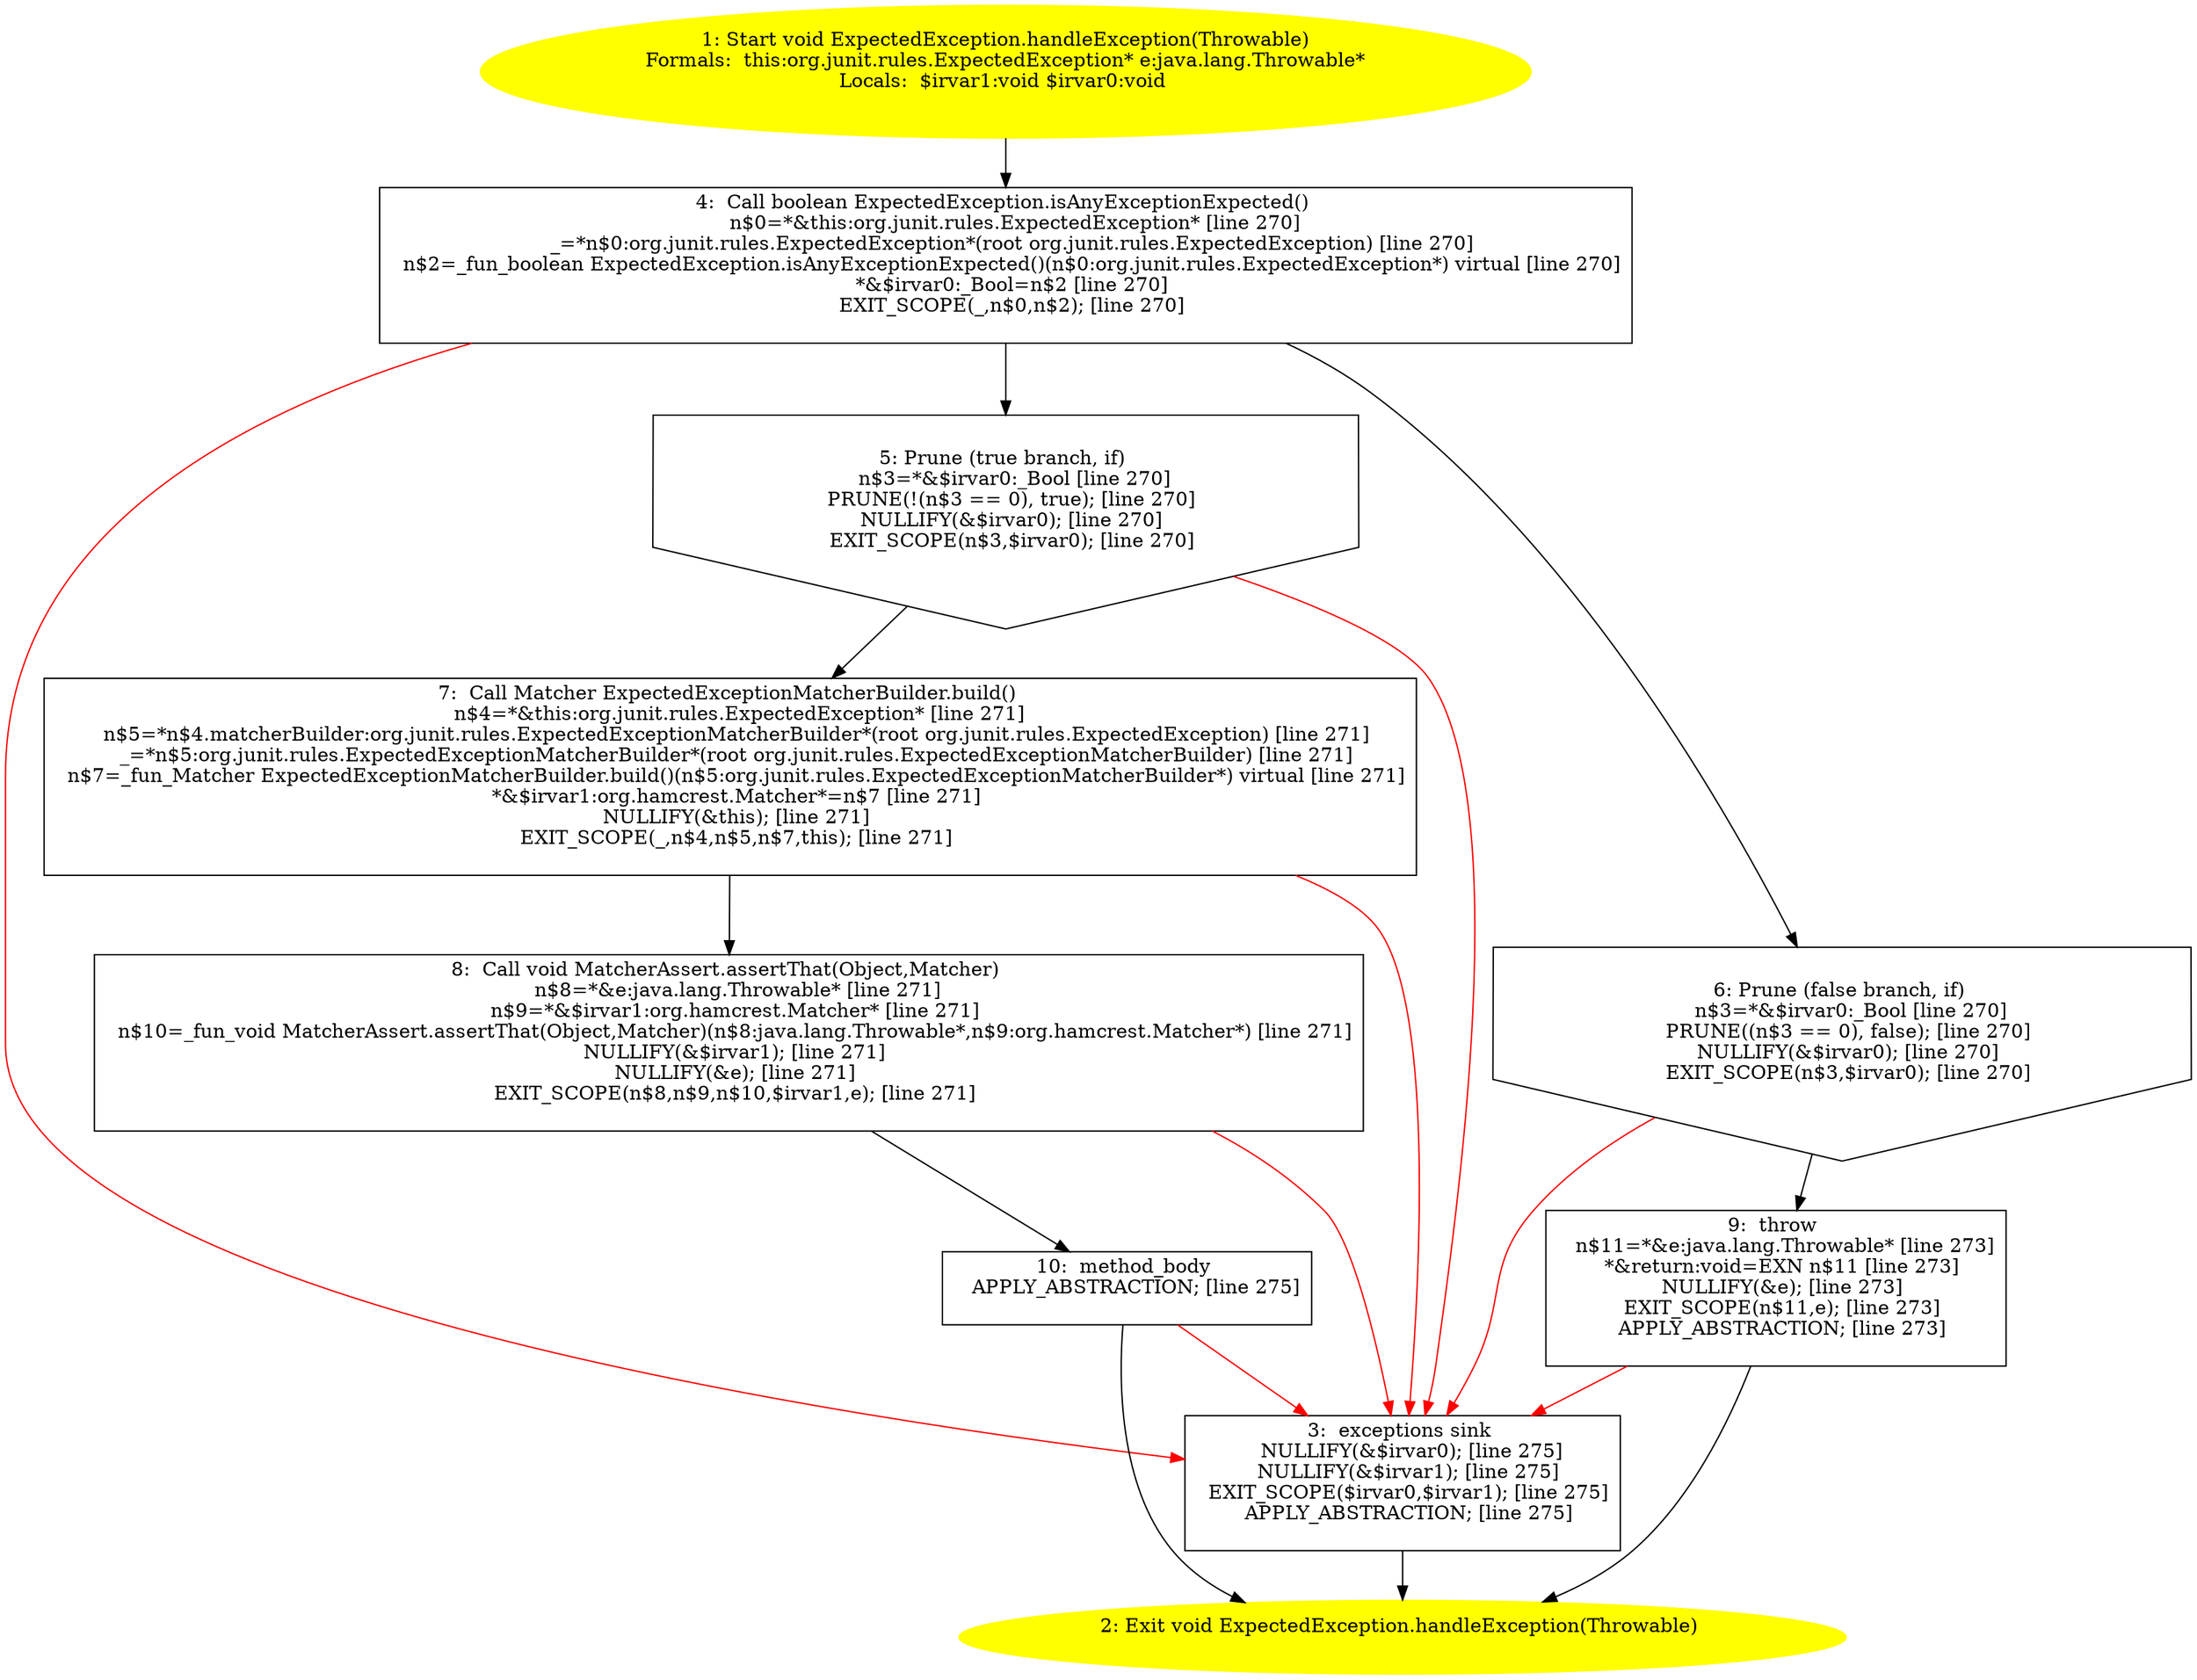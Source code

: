/* @generated */
digraph cfg {
"org.junit.rules.ExpectedException.handleException(java.lang.Throwable):void.a938212e375e58aedd46582e7874db91_1" [label="1: Start void ExpectedException.handleException(Throwable)\nFormals:  this:org.junit.rules.ExpectedException* e:java.lang.Throwable*\nLocals:  $irvar1:void $irvar0:void \n  " color=yellow style=filled]
	

	 "org.junit.rules.ExpectedException.handleException(java.lang.Throwable):void.a938212e375e58aedd46582e7874db91_1" -> "org.junit.rules.ExpectedException.handleException(java.lang.Throwable):void.a938212e375e58aedd46582e7874db91_4" ;
"org.junit.rules.ExpectedException.handleException(java.lang.Throwable):void.a938212e375e58aedd46582e7874db91_2" [label="2: Exit void ExpectedException.handleException(Throwable) \n  " color=yellow style=filled]
	

"org.junit.rules.ExpectedException.handleException(java.lang.Throwable):void.a938212e375e58aedd46582e7874db91_3" [label="3:  exceptions sink \n   NULLIFY(&$irvar0); [line 275]\n  NULLIFY(&$irvar1); [line 275]\n  EXIT_SCOPE($irvar0,$irvar1); [line 275]\n  APPLY_ABSTRACTION; [line 275]\n " shape="box"]
	

	 "org.junit.rules.ExpectedException.handleException(java.lang.Throwable):void.a938212e375e58aedd46582e7874db91_3" -> "org.junit.rules.ExpectedException.handleException(java.lang.Throwable):void.a938212e375e58aedd46582e7874db91_2" ;
"org.junit.rules.ExpectedException.handleException(java.lang.Throwable):void.a938212e375e58aedd46582e7874db91_4" [label="4:  Call boolean ExpectedException.isAnyExceptionExpected() \n   n$0=*&this:org.junit.rules.ExpectedException* [line 270]\n  _=*n$0:org.junit.rules.ExpectedException*(root org.junit.rules.ExpectedException) [line 270]\n  n$2=_fun_boolean ExpectedException.isAnyExceptionExpected()(n$0:org.junit.rules.ExpectedException*) virtual [line 270]\n  *&$irvar0:_Bool=n$2 [line 270]\n  EXIT_SCOPE(_,n$0,n$2); [line 270]\n " shape="box"]
	

	 "org.junit.rules.ExpectedException.handleException(java.lang.Throwable):void.a938212e375e58aedd46582e7874db91_4" -> "org.junit.rules.ExpectedException.handleException(java.lang.Throwable):void.a938212e375e58aedd46582e7874db91_5" ;
	 "org.junit.rules.ExpectedException.handleException(java.lang.Throwable):void.a938212e375e58aedd46582e7874db91_4" -> "org.junit.rules.ExpectedException.handleException(java.lang.Throwable):void.a938212e375e58aedd46582e7874db91_6" ;
	 "org.junit.rules.ExpectedException.handleException(java.lang.Throwable):void.a938212e375e58aedd46582e7874db91_4" -> "org.junit.rules.ExpectedException.handleException(java.lang.Throwable):void.a938212e375e58aedd46582e7874db91_3" [color="red" ];
"org.junit.rules.ExpectedException.handleException(java.lang.Throwable):void.a938212e375e58aedd46582e7874db91_5" [label="5: Prune (true branch, if) \n   n$3=*&$irvar0:_Bool [line 270]\n  PRUNE(!(n$3 == 0), true); [line 270]\n  NULLIFY(&$irvar0); [line 270]\n  EXIT_SCOPE(n$3,$irvar0); [line 270]\n " shape="invhouse"]
	

	 "org.junit.rules.ExpectedException.handleException(java.lang.Throwable):void.a938212e375e58aedd46582e7874db91_5" -> "org.junit.rules.ExpectedException.handleException(java.lang.Throwable):void.a938212e375e58aedd46582e7874db91_7" ;
	 "org.junit.rules.ExpectedException.handleException(java.lang.Throwable):void.a938212e375e58aedd46582e7874db91_5" -> "org.junit.rules.ExpectedException.handleException(java.lang.Throwable):void.a938212e375e58aedd46582e7874db91_3" [color="red" ];
"org.junit.rules.ExpectedException.handleException(java.lang.Throwable):void.a938212e375e58aedd46582e7874db91_6" [label="6: Prune (false branch, if) \n   n$3=*&$irvar0:_Bool [line 270]\n  PRUNE((n$3 == 0), false); [line 270]\n  NULLIFY(&$irvar0); [line 270]\n  EXIT_SCOPE(n$3,$irvar0); [line 270]\n " shape="invhouse"]
	

	 "org.junit.rules.ExpectedException.handleException(java.lang.Throwable):void.a938212e375e58aedd46582e7874db91_6" -> "org.junit.rules.ExpectedException.handleException(java.lang.Throwable):void.a938212e375e58aedd46582e7874db91_9" ;
	 "org.junit.rules.ExpectedException.handleException(java.lang.Throwable):void.a938212e375e58aedd46582e7874db91_6" -> "org.junit.rules.ExpectedException.handleException(java.lang.Throwable):void.a938212e375e58aedd46582e7874db91_3" [color="red" ];
"org.junit.rules.ExpectedException.handleException(java.lang.Throwable):void.a938212e375e58aedd46582e7874db91_7" [label="7:  Call Matcher ExpectedExceptionMatcherBuilder.build() \n   n$4=*&this:org.junit.rules.ExpectedException* [line 271]\n  n$5=*n$4.matcherBuilder:org.junit.rules.ExpectedExceptionMatcherBuilder*(root org.junit.rules.ExpectedException) [line 271]\n  _=*n$5:org.junit.rules.ExpectedExceptionMatcherBuilder*(root org.junit.rules.ExpectedExceptionMatcherBuilder) [line 271]\n  n$7=_fun_Matcher ExpectedExceptionMatcherBuilder.build()(n$5:org.junit.rules.ExpectedExceptionMatcherBuilder*) virtual [line 271]\n  *&$irvar1:org.hamcrest.Matcher*=n$7 [line 271]\n  NULLIFY(&this); [line 271]\n  EXIT_SCOPE(_,n$4,n$5,n$7,this); [line 271]\n " shape="box"]
	

	 "org.junit.rules.ExpectedException.handleException(java.lang.Throwable):void.a938212e375e58aedd46582e7874db91_7" -> "org.junit.rules.ExpectedException.handleException(java.lang.Throwable):void.a938212e375e58aedd46582e7874db91_8" ;
	 "org.junit.rules.ExpectedException.handleException(java.lang.Throwable):void.a938212e375e58aedd46582e7874db91_7" -> "org.junit.rules.ExpectedException.handleException(java.lang.Throwable):void.a938212e375e58aedd46582e7874db91_3" [color="red" ];
"org.junit.rules.ExpectedException.handleException(java.lang.Throwable):void.a938212e375e58aedd46582e7874db91_8" [label="8:  Call void MatcherAssert.assertThat(Object,Matcher) \n   n$8=*&e:java.lang.Throwable* [line 271]\n  n$9=*&$irvar1:org.hamcrest.Matcher* [line 271]\n  n$10=_fun_void MatcherAssert.assertThat(Object,Matcher)(n$8:java.lang.Throwable*,n$9:org.hamcrest.Matcher*) [line 271]\n  NULLIFY(&$irvar1); [line 271]\n  NULLIFY(&e); [line 271]\n  EXIT_SCOPE(n$8,n$9,n$10,$irvar1,e); [line 271]\n " shape="box"]
	

	 "org.junit.rules.ExpectedException.handleException(java.lang.Throwable):void.a938212e375e58aedd46582e7874db91_8" -> "org.junit.rules.ExpectedException.handleException(java.lang.Throwable):void.a938212e375e58aedd46582e7874db91_10" ;
	 "org.junit.rules.ExpectedException.handleException(java.lang.Throwable):void.a938212e375e58aedd46582e7874db91_8" -> "org.junit.rules.ExpectedException.handleException(java.lang.Throwable):void.a938212e375e58aedd46582e7874db91_3" [color="red" ];
"org.junit.rules.ExpectedException.handleException(java.lang.Throwable):void.a938212e375e58aedd46582e7874db91_9" [label="9:  throw \n   n$11=*&e:java.lang.Throwable* [line 273]\n  *&return:void=EXN n$11 [line 273]\n  NULLIFY(&e); [line 273]\n  EXIT_SCOPE(n$11,e); [line 273]\n  APPLY_ABSTRACTION; [line 273]\n " shape="box"]
	

	 "org.junit.rules.ExpectedException.handleException(java.lang.Throwable):void.a938212e375e58aedd46582e7874db91_9" -> "org.junit.rules.ExpectedException.handleException(java.lang.Throwable):void.a938212e375e58aedd46582e7874db91_2" ;
	 "org.junit.rules.ExpectedException.handleException(java.lang.Throwable):void.a938212e375e58aedd46582e7874db91_9" -> "org.junit.rules.ExpectedException.handleException(java.lang.Throwable):void.a938212e375e58aedd46582e7874db91_3" [color="red" ];
"org.junit.rules.ExpectedException.handleException(java.lang.Throwable):void.a938212e375e58aedd46582e7874db91_10" [label="10:  method_body \n   APPLY_ABSTRACTION; [line 275]\n " shape="box"]
	

	 "org.junit.rules.ExpectedException.handleException(java.lang.Throwable):void.a938212e375e58aedd46582e7874db91_10" -> "org.junit.rules.ExpectedException.handleException(java.lang.Throwable):void.a938212e375e58aedd46582e7874db91_2" ;
	 "org.junit.rules.ExpectedException.handleException(java.lang.Throwable):void.a938212e375e58aedd46582e7874db91_10" -> "org.junit.rules.ExpectedException.handleException(java.lang.Throwable):void.a938212e375e58aedd46582e7874db91_3" [color="red" ];
}
